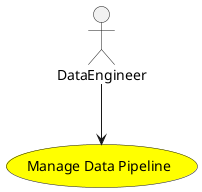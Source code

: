 @startuml


usecase "Manage Data Pipeline" as ManageDataPipeline #yellow

Actor "DataEngineer" as DataEngineer

DataEngineer --> ManageDataPipeline











@enduml
